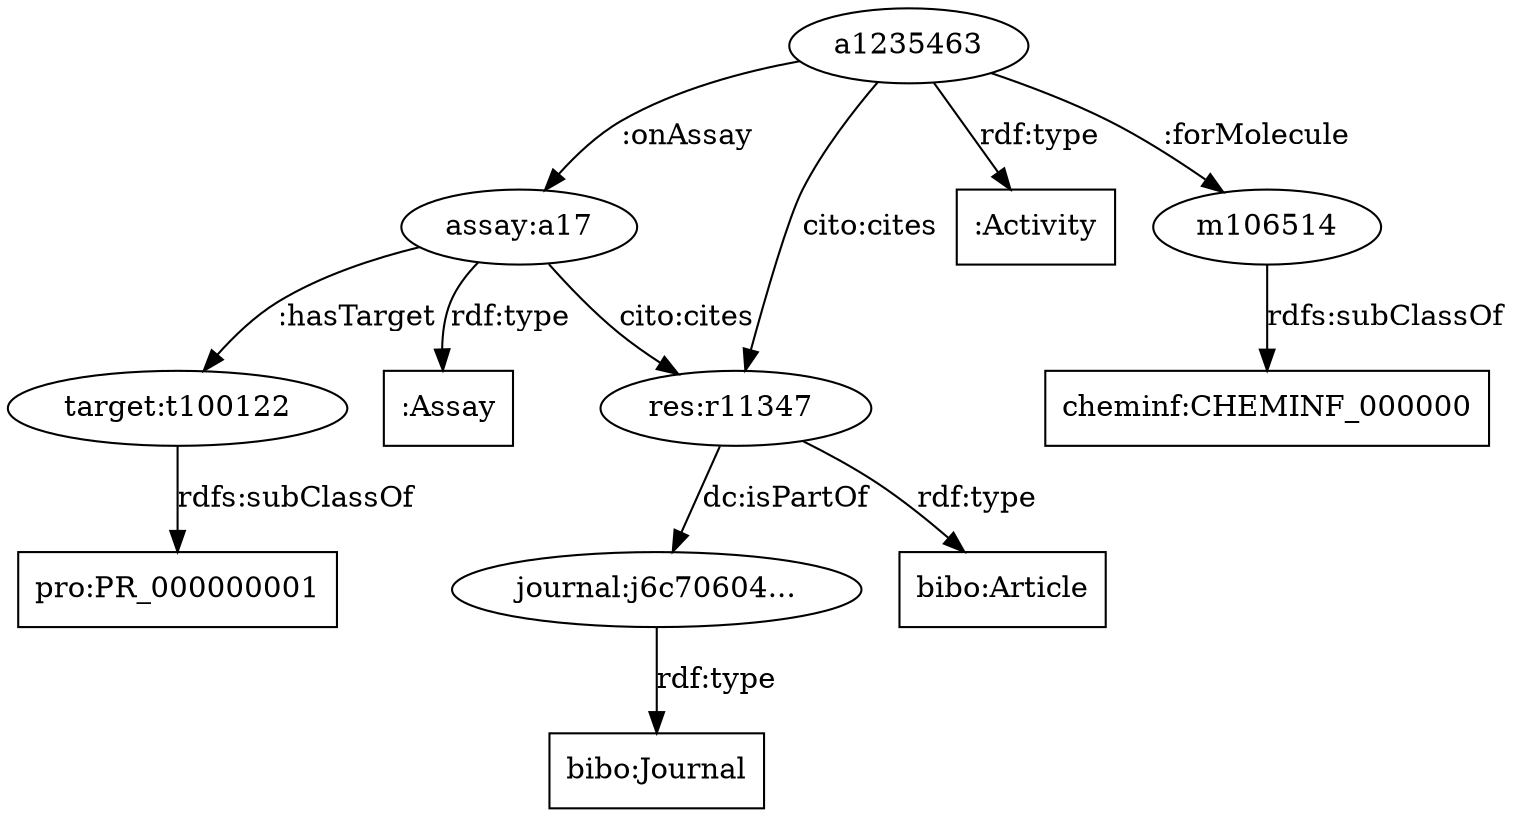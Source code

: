 
digraph G {

  center = activity;

  assay [label="assay:a17"] ;
  assayType [label=":Assay",shape=box] ;
  doc [label="res:r11347 "];
  docType [label="bibo:Article",shape=box];
  journal [label="journal:j6c70604..."];
  journalType [label="bibo:Journal",shape=box];
  target [label="target:t100122"];
  targetType [label="pro:PR_000000001",shape=box];
  activity [label="a1235463"];
  activityType [label=":Activity",shape=box];
  mol [label="m106514"];
  molType [label="cheminf:CHEMINF_000000",shape=box];

  assay -> assayType [label="rdf:type"] ;
  assay -> doc [label="cito:cites"] ;
  doc -> docType [label="rdf:type"];
  doc -> journal [label="dc:isPartOf"];
  journal -> journalType [label="rdf:type"];
  assay -> target [label=":hasTarget"];
  target -> targetType [label="rdfs:subClassOf"];
  activity -> activityType [label="rdf:type"];
  activity -> assay [label=":onAssay"];
  activity -> mol [label=":forMolecule"];
  activity -> doc [label="cito:cites"] ;
  mol -> molType [label="rdfs:subClassOf"];
}
